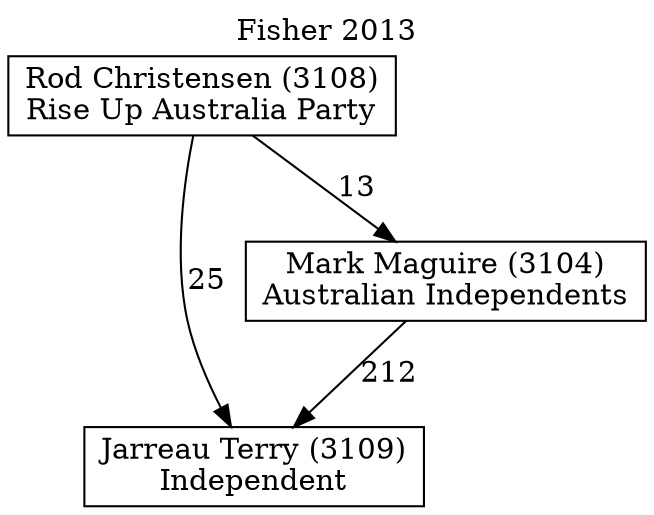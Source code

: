 // House preference flow
digraph "Jarreau Terry (3109)_Fisher_2013" {
	graph [label="Fisher 2013" labelloc=t mclimit=10]
	node [shape=box]
	"Jarreau Terry (3109)" [label="Jarreau Terry (3109)
Independent"]
	"Mark Maguire (3104)" [label="Mark Maguire (3104)
Australian Independents"]
	"Rod Christensen (3108)" [label="Rod Christensen (3108)
Rise Up Australia Party"]
	"Mark Maguire (3104)" -> "Jarreau Terry (3109)" [label=212]
	"Rod Christensen (3108)" -> "Mark Maguire (3104)" [label=13]
	"Rod Christensen (3108)" -> "Jarreau Terry (3109)" [label=25]
}
